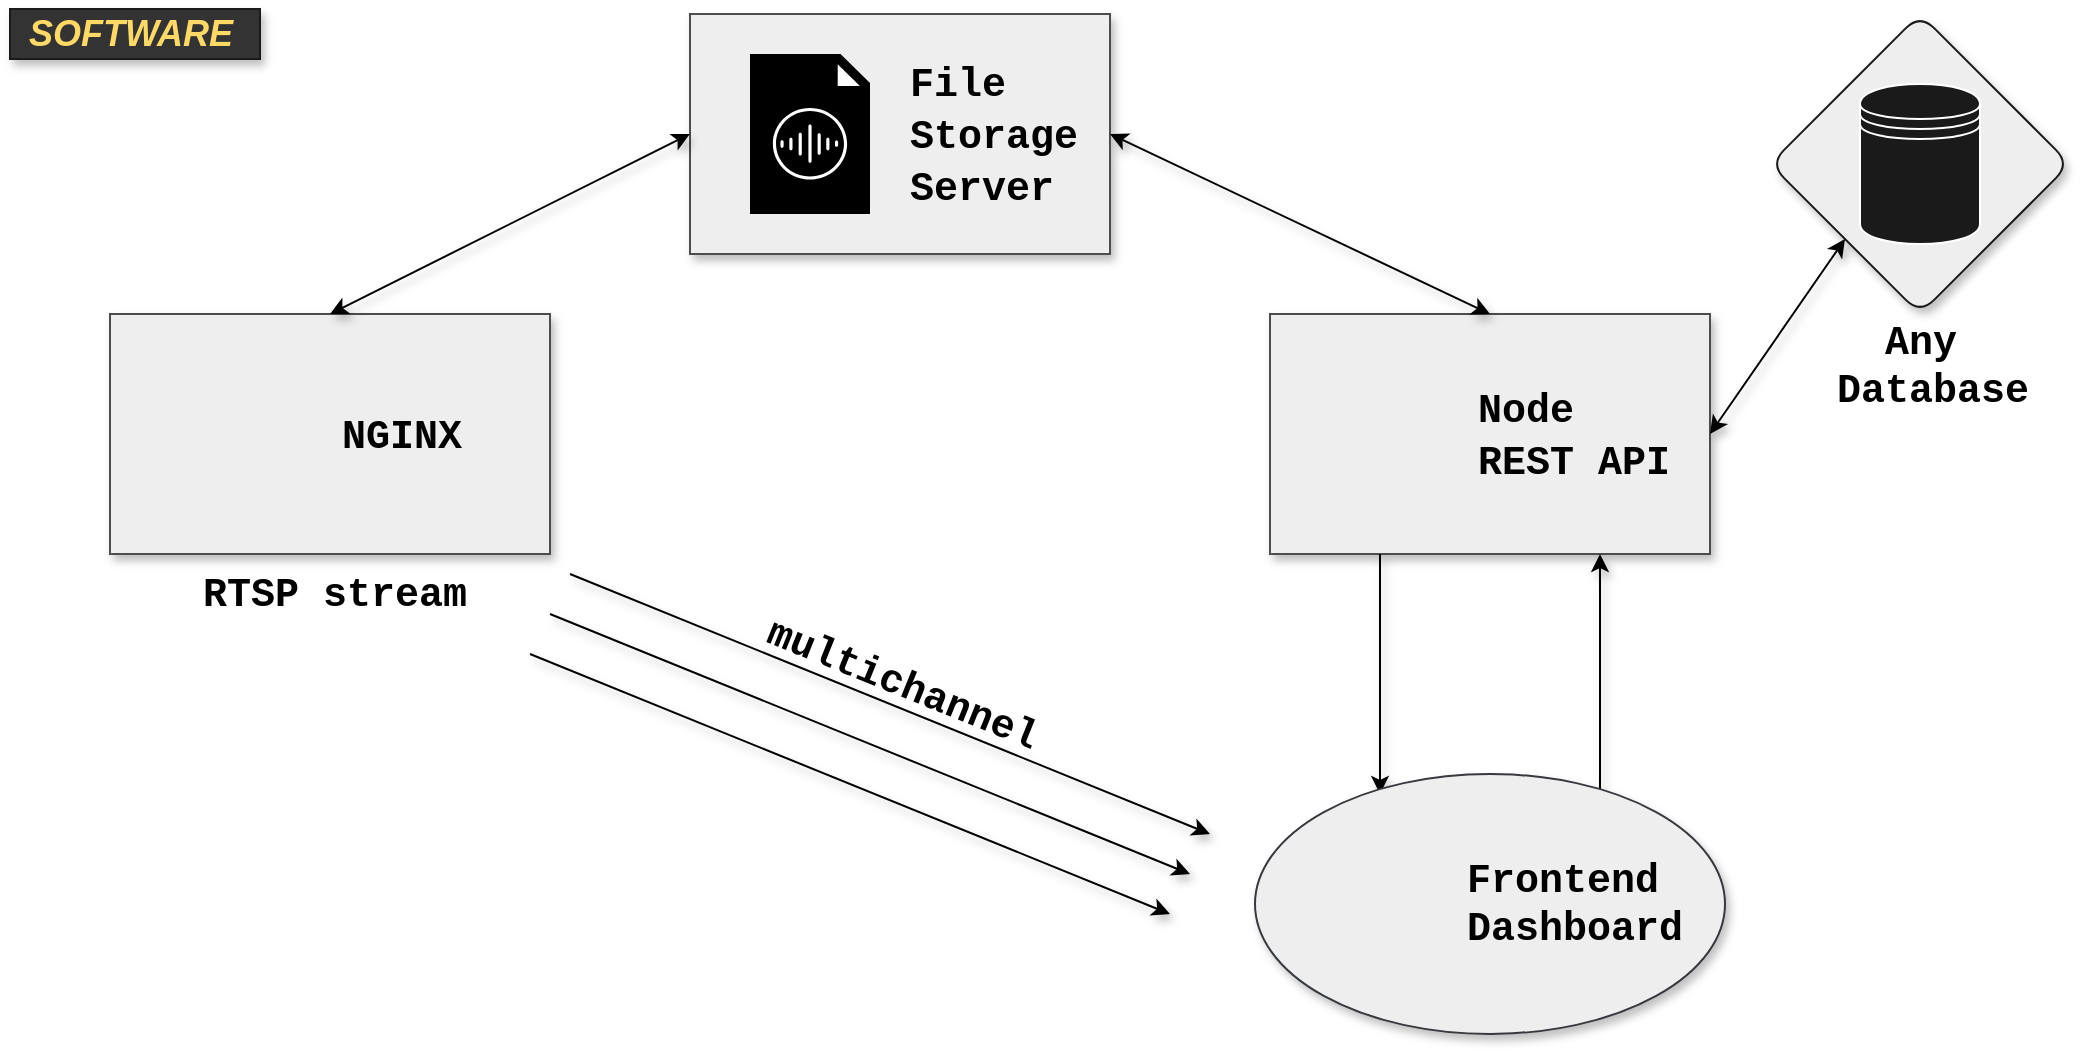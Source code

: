 <mxfile version="14.8.5" type="device"><diagram name="Page-1" id="6133507b-19e7-1e82-6fc7-422aa6c4b21f"><mxGraphModel dx="1164" dy="615" grid="1" gridSize="10" guides="1" tooltips="1" connect="1" arrows="1" fold="1" page="0" pageScale="1" pageWidth="1100" pageHeight="850" background="none" math="0" shadow="0"><root><mxCell id="0"/><mxCell id="1" parent="0"/><mxCell id="sG3-bvwE9IeS6JNTwof5-53" value="" style="shape=parallelogram;perimeter=parallelogramPerimeter;whiteSpace=wrap;html=1;fixedSize=1;rounded=0;shadow=1;glass=1;labelBackgroundColor=none;sketch=0;fontColor=#FFD966;strokeColor=#1A1A1A;gradientColor=none;size=0;fillColor=#333333;" parent="1" vertex="1"><mxGeometry x="10" y="7.5" width="125" height="25" as="geometry"/></mxCell><mxCell id="sG3-bvwE9IeS6JNTwof5-8" value="&lt;div&gt;&lt;b style=&quot;font-size: 20px&quot;&gt;&lt;font face=&quot;Courier New&quot;&gt;&amp;nbsp; &amp;nbsp; &amp;nbsp; &amp;nbsp; &amp;nbsp;File&lt;/font&gt;&lt;/b&gt;&lt;/div&gt;&lt;div&gt;&lt;b style=&quot;font-size: 20px&quot;&gt;&lt;font face=&quot;Courier New&quot;&gt;&amp;nbsp; &amp;nbsp; &amp;nbsp; &amp;nbsp; &amp;nbsp;Storage&lt;/font&gt;&lt;/b&gt;&lt;/div&gt;&lt;div&gt;&lt;b style=&quot;font-size: 20px&quot;&gt;&lt;font face=&quot;Courier New&quot;&gt;&amp;nbsp; &amp;nbsp; &amp;nbsp; &amp;nbsp; &amp;nbsp;Server&lt;/font&gt;&lt;/b&gt;&lt;/div&gt;" style="rounded=0;whiteSpace=wrap;html=1;fillColor=#eeeeee;strokeColor=#4D4D4D;align=left;glass=0;shadow=1;" parent="1" vertex="1"><mxGeometry x="350" y="10" width="210" height="120" as="geometry"/></mxCell><mxCell id="sG3-bvwE9IeS6JNTwof5-2" value="&lt;div&gt;&lt;b style=&quot;font-size: 20px&quot;&gt;&lt;font face=&quot;Courier New&quot;&gt;&amp;nbsp; &amp;nbsp; &amp;nbsp; NGINX&lt;/font&gt;&lt;/b&gt;&lt;/div&gt;" style="rounded=0;whiteSpace=wrap;html=1;align=center;fillColor=#eeeeee;strokeColor=#4D4D4D;glass=0;shadow=1;" parent="1" vertex="1"><mxGeometry x="60" y="160" width="220" height="120" as="geometry"/></mxCell><mxCell id="sG3-bvwE9IeS6JNTwof5-3" value="" style="shape=image;html=1;verticalAlign=top;verticalLabelPosition=bottom;labelBackgroundColor=#ffffff;imageAspect=0;aspect=fixed;image=https://cdn4.iconfinder.com/data/icons/logos-brands-5/24/nginx-128.png" parent="1" vertex="1"><mxGeometry x="80" y="180" width="80" height="80" as="geometry"/></mxCell><mxCell id="sG3-bvwE9IeS6JNTwof5-4" value="" style="endArrow=classic;startArrow=classic;html=1;exitX=0.5;exitY=0;exitDx=0;exitDy=0;shadow=1;entryX=0;entryY=0.5;entryDx=0;entryDy=0;" parent="1" source="sG3-bvwE9IeS6JNTwof5-2" target="sG3-bvwE9IeS6JNTwof5-8" edge="1"><mxGeometry width="50" height="50" relative="1" as="geometry"><mxPoint x="290" y="160" as="sourcePoint"/><mxPoint x="340" y="130" as="targetPoint"/></mxGeometry></mxCell><mxCell id="sG3-bvwE9IeS6JNTwof5-6" value="" style="pointerEvents=1;shadow=0;dashed=0;html=1;strokeColor=none;labelPosition=center;verticalLabelPosition=bottom;verticalAlign=top;align=center;outlineConnect=0;shape=mxgraph.veeam2.audio_file;fillColor=#000000;" parent="1" vertex="1"><mxGeometry x="380" y="30" width="60" height="80" as="geometry"/></mxCell><mxCell id="sG3-bvwE9IeS6JNTwof5-11" value="&lt;div&gt;&lt;b style=&quot;font-size: 20px&quot;&gt;&lt;font face=&quot;Courier New&quot;&gt;&amp;nbsp; &amp;nbsp;Node&lt;/font&gt;&lt;/b&gt;&lt;/div&gt;&lt;div&gt;&lt;b style=&quot;font-size: 20px&quot;&gt;&lt;font face=&quot;Courier New&quot;&gt;&amp;nbsp; &amp;nbsp; &amp;nbsp; &amp;nbsp;REST API&lt;/font&gt;&lt;/b&gt;&lt;/div&gt;" style="rounded=0;whiteSpace=wrap;html=1;align=center;fillColor=#eeeeee;strokeColor=#4D4D4D;shadow=1;sketch=0;glass=0;" parent="1" vertex="1"><mxGeometry x="640" y="160" width="220" height="120" as="geometry"/></mxCell><mxCell id="sG3-bvwE9IeS6JNTwof5-13" value="" style="shape=image;html=1;verticalAlign=top;verticalLabelPosition=bottom;labelBackgroundColor=#ffffff;imageAspect=0;aspect=fixed;image=https://cdn4.iconfinder.com/data/icons/logos-and-brands-1/512/233_Node_Js_logo-128.png;strokeColor=#4D4D4D;fillColor=#000000;" parent="1" vertex="1"><mxGeometry x="650.5" y="175.25" width="89.5" height="89.5" as="geometry"/></mxCell><mxCell id="sG3-bvwE9IeS6JNTwof5-15" value="" style="endArrow=classic;startArrow=classic;html=1;exitX=1;exitY=0.5;exitDx=0;exitDy=0;entryX=0.5;entryY=0;entryDx=0;entryDy=0;shadow=1;" parent="1" source="sG3-bvwE9IeS6JNTwof5-8" target="sG3-bvwE9IeS6JNTwof5-11" edge="1"><mxGeometry width="50" height="50" relative="1" as="geometry"><mxPoint x="550" y="280" as="sourcePoint"/><mxPoint x="500" y="330" as="targetPoint"/></mxGeometry></mxCell><mxCell id="sG3-bvwE9IeS6JNTwof5-18" value="" style="rhombus;whiteSpace=wrap;html=1;fillColor=#eeeeee;rounded=1;shadow=1;strokeColor=#1A1A1A;" parent="1" vertex="1"><mxGeometry x="890" y="10" width="150" height="150" as="geometry"/></mxCell><mxCell id="sG3-bvwE9IeS6JNTwof5-17" value="" style="shape=datastore;whiteSpace=wrap;html=1;fillColor=#1A1A1A;strokeColor=#FFFFFF;" parent="1" vertex="1"><mxGeometry x="935" y="45" width="60" height="80" as="geometry"/></mxCell><mxCell id="sG3-bvwE9IeS6JNTwof5-24" value="" style="endArrow=classic;startArrow=classic;html=1;shadow=1;entryX=0;entryY=1;entryDx=0;entryDy=0;exitX=1;exitY=0.5;exitDx=0;exitDy=0;" parent="1" source="sG3-bvwE9IeS6JNTwof5-11" target="sG3-bvwE9IeS6JNTwof5-18" edge="1"><mxGeometry width="50" height="50" relative="1" as="geometry"><mxPoint x="520" y="280" as="sourcePoint"/><mxPoint x="570" y="230" as="targetPoint"/></mxGeometry></mxCell><mxCell id="sG3-bvwE9IeS6JNTwof5-25" value="&lt;b&gt;&lt;font style=&quot;font-size: 20px&quot; face=&quot;Courier New&quot;&gt;Any&lt;br&gt;&amp;nbsp;Database&lt;/font&gt;&lt;/b&gt;" style="text;html=1;align=center;verticalAlign=middle;resizable=0;points=[];autosize=1;strokeColor=none;shadow=1;" parent="1" vertex="1"><mxGeometry x="905" y="170.5" width="120" height="30" as="geometry"/></mxCell><mxCell id="sG3-bvwE9IeS6JNTwof5-27" value="" style="endArrow=classic;html=1;shadow=1;exitX=0.25;exitY=1;exitDx=0;exitDy=0;" parent="1" source="sG3-bvwE9IeS6JNTwof5-11" edge="1"><mxGeometry width="50" height="50" relative="1" as="geometry"><mxPoint x="520" y="310" as="sourcePoint"/><mxPoint x="695" y="400" as="targetPoint"/></mxGeometry></mxCell><mxCell id="sG3-bvwE9IeS6JNTwof5-28" value="" style="endArrow=classic;html=1;shadow=1;entryX=0.75;entryY=1;entryDx=0;entryDy=0;" parent="1" target="sG3-bvwE9IeS6JNTwof5-11" edge="1"><mxGeometry width="50" height="50" relative="1" as="geometry"><mxPoint x="805" y="400" as="sourcePoint"/><mxPoint x="570" y="260" as="targetPoint"/></mxGeometry></mxCell><mxCell id="sG3-bvwE9IeS6JNTwof5-29" value="&lt;font face=&quot;Courier New&quot; size=&quot;1&quot;&gt;&lt;b style=&quot;font-size: 20px&quot;&gt;RTSP stream&lt;/b&gt;&lt;/font&gt;" style="text;html=1;align=center;verticalAlign=middle;resizable=0;points=[];autosize=1;strokeColor=none;shadow=1;" parent="1" vertex="1"><mxGeometry x="97" y="290" width="150" height="20" as="geometry"/></mxCell><mxCell id="sG3-bvwE9IeS6JNTwof5-30" value="&lt;b&gt;&lt;font style=&quot;font-size: 20px&quot; face=&quot;Courier New&quot;&gt;&amp;nbsp; &amp;nbsp; &amp;nbsp; Frontend&lt;br&gt;&amp;nbsp; &amp;nbsp; &amp;nbsp; &amp;nbsp;Dashboard&lt;/font&gt;&lt;/b&gt;" style="ellipse;whiteSpace=wrap;html=1;rounded=1;shadow=1;glass=0;sketch=0;strokeColor=#36393d;fillColor=#eeeeee;" parent="1" vertex="1"><mxGeometry x="632.5" y="390" width="235" height="130" as="geometry"/></mxCell><mxCell id="sG3-bvwE9IeS6JNTwof5-31" value="" style="shape=image;html=1;verticalAlign=top;verticalLabelPosition=bottom;labelBackgroundColor=#ffffff;imageAspect=0;aspect=fixed;image=https://cdn2.iconfinder.com/data/icons/competitive-strategy-and-corporate-training/512/177_frontend_interface_mobile_phone_developer_app_development-128.png;rounded=1;shadow=1;glass=0;sketch=0;strokeColor=#000000;fillColor=#1A1A1A;" parent="1" vertex="1"><mxGeometry x="650" y="410" width="90" height="90" as="geometry"/></mxCell><mxCell id="sG3-bvwE9IeS6JNTwof5-32" value="" style="endArrow=classic;html=1;shadow=1;" parent="1" edge="1"><mxGeometry width="50" height="50" relative="1" as="geometry"><mxPoint x="290" y="290" as="sourcePoint"/><mxPoint x="610" y="420" as="targetPoint"/></mxGeometry></mxCell><mxCell id="sG3-bvwE9IeS6JNTwof5-33" value="" style="endArrow=classic;html=1;shadow=1;" parent="1" edge="1"><mxGeometry width="50" height="50" relative="1" as="geometry"><mxPoint x="280" y="310" as="sourcePoint"/><mxPoint x="600" y="440" as="targetPoint"/></mxGeometry></mxCell><mxCell id="sG3-bvwE9IeS6JNTwof5-34" value="" style="endArrow=classic;html=1;shadow=1;" parent="1" edge="1"><mxGeometry width="50" height="50" relative="1" as="geometry"><mxPoint x="270" y="330" as="sourcePoint"/><mxPoint x="590" y="460" as="targetPoint"/></mxGeometry></mxCell><mxCell id="sG3-bvwE9IeS6JNTwof5-37" value="&lt;font face=&quot;Courier New&quot;&gt;&lt;span style=&quot;font-size: 20px&quot;&gt;&lt;b&gt;multichannel&lt;/b&gt;&lt;/span&gt;&lt;/font&gt;" style="text;html=1;align=center;verticalAlign=middle;resizable=0;points=[];autosize=1;strokeColor=none;rotation=22;" parent="1" vertex="1"><mxGeometry x="376" y="335" width="160" height="20" as="geometry"/></mxCell><mxCell id="sG3-bvwE9IeS6JNTwof5-50" value="&lt;b&gt;&lt;i&gt;&lt;font style=&quot;font-size: 18px;&quot;&gt;SOFTWARE&lt;/font&gt;&lt;/i&gt;&lt;/b&gt;" style="text;html=1;align=center;verticalAlign=middle;resizable=0;points=[];autosize=1;strokeColor=none;fontColor=#FFD966;glass=1;shadow=1;rounded=0;perimeterSpacing=0;labelBackgroundColor=none;labelBorderColor=none;spacingTop=0;spacing=1;" parent="1" vertex="1"><mxGeometry x="10" y="10" width="120" height="20" as="geometry"/></mxCell></root></mxGraphModel></diagram></mxfile>